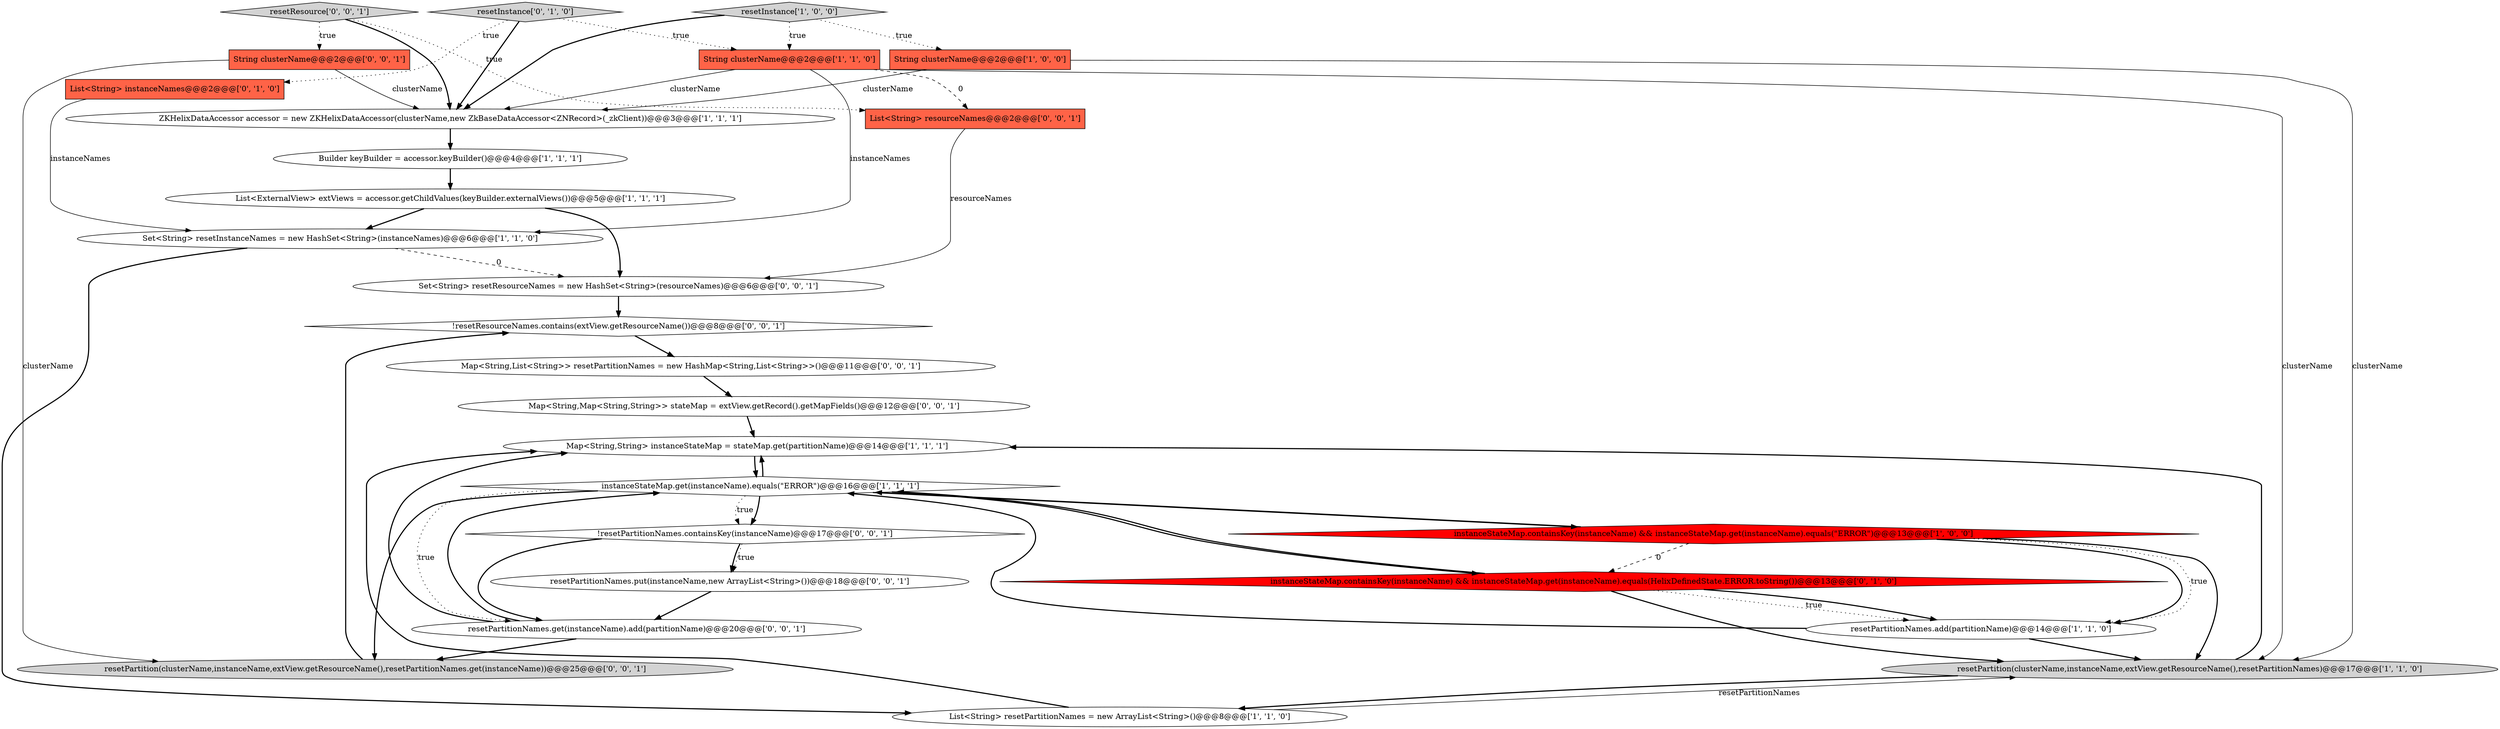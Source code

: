 digraph {
2 [style = filled, label = "List<ExternalView> extViews = accessor.getChildValues(keyBuilder.externalViews())@@@5@@@['1', '1', '1']", fillcolor = white, shape = ellipse image = "AAA0AAABBB1BBB"];
9 [style = filled, label = "String clusterName@@@2@@@['1', '0', '0']", fillcolor = tomato, shape = box image = "AAA0AAABBB1BBB"];
24 [style = filled, label = "Map<String,Map<String,String>> stateMap = extView.getRecord().getMapFields()@@@12@@@['0', '0', '1']", fillcolor = white, shape = ellipse image = "AAA0AAABBB3BBB"];
1 [style = filled, label = "Set<String> resetInstanceNames = new HashSet<String>(instanceNames)@@@6@@@['1', '1', '0']", fillcolor = white, shape = ellipse image = "AAA0AAABBB1BBB"];
21 [style = filled, label = "resetPartitionNames.put(instanceName,new ArrayList<String>())@@@18@@@['0', '0', '1']", fillcolor = white, shape = ellipse image = "AAA0AAABBB3BBB"];
25 [style = filled, label = "resetResource['0', '0', '1']", fillcolor = lightgray, shape = diamond image = "AAA0AAABBB3BBB"];
11 [style = filled, label = "String clusterName@@@2@@@['1', '1', '0']", fillcolor = tomato, shape = box image = "AAA0AAABBB1BBB"];
14 [style = filled, label = "List<String> instanceNames@@@2@@@['0', '1', '0']", fillcolor = tomato, shape = box image = "AAA0AAABBB2BBB"];
6 [style = filled, label = "Map<String,String> instanceStateMap = stateMap.get(partitionName)@@@14@@@['1', '1', '1']", fillcolor = white, shape = ellipse image = "AAA0AAABBB1BBB"];
5 [style = filled, label = "resetPartitionNames.add(partitionName)@@@14@@@['1', '1', '0']", fillcolor = white, shape = ellipse image = "AAA0AAABBB1BBB"];
23 [style = filled, label = "Set<String> resetResourceNames = new HashSet<String>(resourceNames)@@@6@@@['0', '0', '1']", fillcolor = white, shape = ellipse image = "AAA0AAABBB3BBB"];
20 [style = filled, label = "!resetPartitionNames.containsKey(instanceName)@@@17@@@['0', '0', '1']", fillcolor = white, shape = diamond image = "AAA0AAABBB3BBB"];
19 [style = filled, label = "resetPartition(clusterName,instanceName,extView.getResourceName(),resetPartitionNames.get(instanceName))@@@25@@@['0', '0', '1']", fillcolor = lightgray, shape = ellipse image = "AAA0AAABBB3BBB"];
18 [style = filled, label = "resetPartitionNames.get(instanceName).add(partitionName)@@@20@@@['0', '0', '1']", fillcolor = white, shape = ellipse image = "AAA0AAABBB3BBB"];
26 [style = filled, label = "List<String> resourceNames@@@2@@@['0', '0', '1']", fillcolor = tomato, shape = box image = "AAA0AAABBB3BBB"];
0 [style = filled, label = "Builder keyBuilder = accessor.keyBuilder()@@@4@@@['1', '1', '1']", fillcolor = white, shape = ellipse image = "AAA0AAABBB1BBB"];
4 [style = filled, label = "List<String> resetPartitionNames = new ArrayList<String>()@@@8@@@['1', '1', '0']", fillcolor = white, shape = ellipse image = "AAA0AAABBB1BBB"];
15 [style = filled, label = "instanceStateMap.containsKey(instanceName) && instanceStateMap.get(instanceName).equals(HelixDefinedState.ERROR.toString())@@@13@@@['0', '1', '0']", fillcolor = red, shape = diamond image = "AAA1AAABBB2BBB"];
16 [style = filled, label = "String clusterName@@@2@@@['0', '0', '1']", fillcolor = tomato, shape = box image = "AAA0AAABBB3BBB"];
13 [style = filled, label = "resetInstance['0', '1', '0']", fillcolor = lightgray, shape = diamond image = "AAA0AAABBB2BBB"];
22 [style = filled, label = "!resetResourceNames.contains(extView.getResourceName())@@@8@@@['0', '0', '1']", fillcolor = white, shape = diamond image = "AAA0AAABBB3BBB"];
17 [style = filled, label = "Map<String,List<String>> resetPartitionNames = new HashMap<String,List<String>>()@@@11@@@['0', '0', '1']", fillcolor = white, shape = ellipse image = "AAA0AAABBB3BBB"];
3 [style = filled, label = "ZKHelixDataAccessor accessor = new ZKHelixDataAccessor(clusterName,new ZkBaseDataAccessor<ZNRecord>(_zkClient))@@@3@@@['1', '1', '1']", fillcolor = white, shape = ellipse image = "AAA0AAABBB1BBB"];
10 [style = filled, label = "resetInstance['1', '0', '0']", fillcolor = lightgray, shape = diamond image = "AAA0AAABBB1BBB"];
7 [style = filled, label = "instanceStateMap.get(instanceName).equals(\"ERROR\")@@@16@@@['1', '1', '1']", fillcolor = white, shape = diamond image = "AAA0AAABBB1BBB"];
8 [style = filled, label = "resetPartition(clusterName,instanceName,extView.getResourceName(),resetPartitionNames)@@@17@@@['1', '1', '0']", fillcolor = lightgray, shape = ellipse image = "AAA0AAABBB1BBB"];
12 [style = filled, label = "instanceStateMap.containsKey(instanceName) && instanceStateMap.get(instanceName).equals(\"ERROR\")@@@13@@@['1', '0', '0']", fillcolor = red, shape = diamond image = "AAA1AAABBB1BBB"];
15->5 [style = dotted, label="true"];
5->8 [style = bold, label=""];
1->4 [style = bold, label=""];
12->5 [style = bold, label=""];
9->8 [style = solid, label="clusterName"];
15->7 [style = bold, label=""];
14->1 [style = solid, label="instanceNames"];
4->6 [style = bold, label=""];
7->12 [style = bold, label=""];
2->1 [style = bold, label=""];
0->2 [style = bold, label=""];
25->3 [style = bold, label=""];
11->26 [style = dashed, label="0"];
18->19 [style = bold, label=""];
10->3 [style = bold, label=""];
8->6 [style = bold, label=""];
20->21 [style = dotted, label="true"];
7->20 [style = bold, label=""];
11->8 [style = solid, label="clusterName"];
10->9 [style = dotted, label="true"];
12->7 [style = bold, label=""];
21->18 [style = bold, label=""];
3->0 [style = bold, label=""];
16->3 [style = solid, label="clusterName"];
15->5 [style = bold, label=""];
7->20 [style = dotted, label="true"];
20->21 [style = bold, label=""];
20->18 [style = bold, label=""];
2->23 [style = bold, label=""];
16->19 [style = solid, label="clusterName"];
17->24 [style = bold, label=""];
9->3 [style = solid, label="clusterName"];
23->22 [style = bold, label=""];
26->23 [style = solid, label="resourceNames"];
13->3 [style = bold, label=""];
18->6 [style = bold, label=""];
11->1 [style = solid, label="instanceNames"];
12->5 [style = dotted, label="true"];
12->8 [style = bold, label=""];
10->11 [style = dotted, label="true"];
7->6 [style = bold, label=""];
4->8 [style = solid, label="resetPartitionNames"];
7->18 [style = dotted, label="true"];
12->15 [style = dashed, label="0"];
22->17 [style = bold, label=""];
5->7 [style = bold, label=""];
7->15 [style = bold, label=""];
13->11 [style = dotted, label="true"];
8->4 [style = bold, label=""];
11->3 [style = solid, label="clusterName"];
6->7 [style = bold, label=""];
18->7 [style = bold, label=""];
24->6 [style = bold, label=""];
13->14 [style = dotted, label="true"];
7->19 [style = bold, label=""];
19->22 [style = bold, label=""];
1->23 [style = dashed, label="0"];
15->8 [style = bold, label=""];
25->26 [style = dotted, label="true"];
25->16 [style = dotted, label="true"];
}
